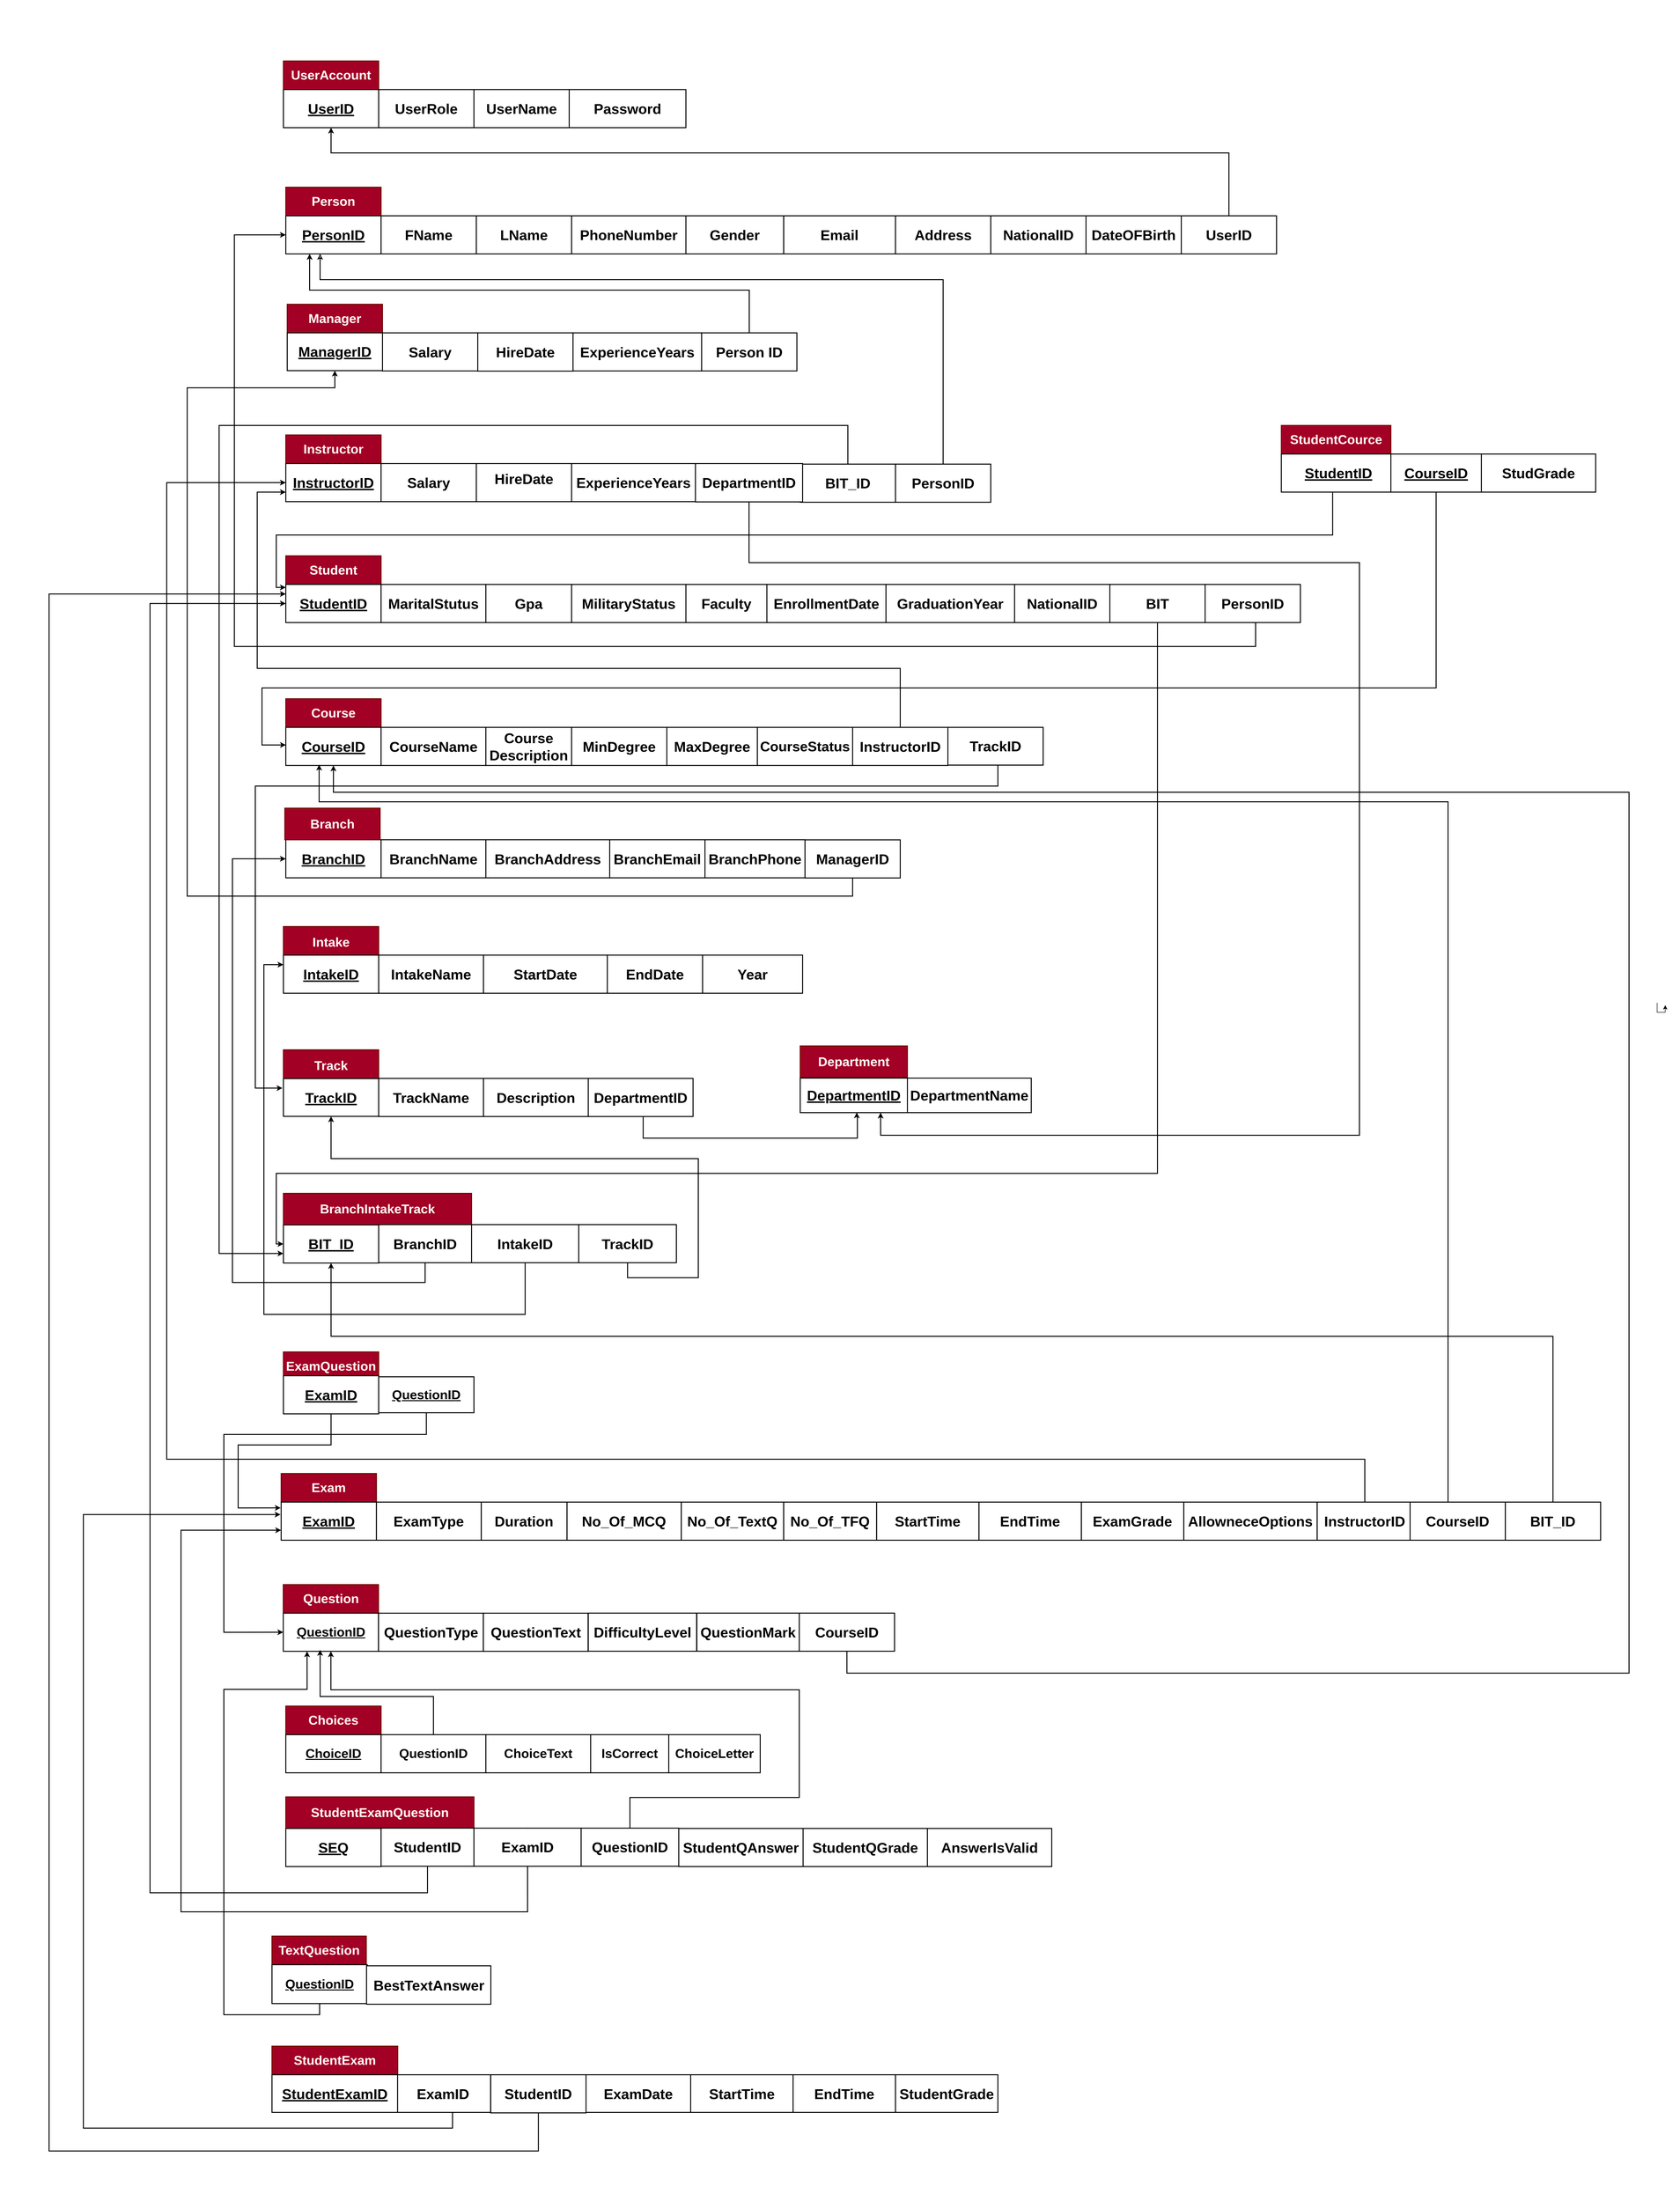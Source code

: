 <mxfile version="26.0.16">
  <diagram name="Page-1" id="VDYSUpoRDSG2aDpyqH4-">
    <mxGraphModel dx="-3800" dy="4193" grid="0" gridSize="10" guides="1" tooltips="1" connect="1" arrows="1" fold="1" page="0" pageScale="1" pageWidth="850" pageHeight="1100" math="0" shadow="0">
      <root>
        <mxCell id="0" />
        <mxCell id="1" parent="0" />
        <mxCell id="ULI18vokIdT51KFedwxw-30" style="edgeStyle=orthogonalEdgeStyle;rounded=0;orthogonalLoop=1;jettySize=auto;html=1;entryX=0.5;entryY=0;entryDx=0;entryDy=0;exitX=0.5;exitY=1;exitDx=0;exitDy=0;strokeWidth=2;endArrow=none;startFill=1;startArrow=classic;" parent="1" source="smL3VV54iWEzO5A8RF6h-3" target="smL3VV54iWEzO5A8RF6h-17" edge="1">
          <mxGeometry relative="1" as="geometry">
            <mxPoint x="13827" y="526.333" as="targetPoint" />
            <Array as="points">
              <mxPoint x="11735" y="368" />
              <mxPoint x="13620" y="368" />
            </Array>
          </mxGeometry>
        </mxCell>
        <mxCell id="smL3VV54iWEzO5A8RF6h-2" value="&lt;b&gt;&lt;font style=&quot;font-size: 27px;&quot;&gt;UserAccount&lt;/font&gt;&lt;/b&gt;" style="rounded=0;whiteSpace=wrap;html=1;fillColor=#a20025;strokeColor=#6F0000;fillStyle=auto;strokeWidth=2;fontColor=#ffffff;" parent="1" vertex="1">
          <mxGeometry x="11635" y="175" width="200" height="60" as="geometry" />
        </mxCell>
        <mxCell id="smL3VV54iWEzO5A8RF6h-3" value="&lt;b&gt;&lt;font style=&quot;font-size: 30px;&quot;&gt;&lt;u style=&quot;&quot;&gt;UserID&lt;/u&gt;&lt;/font&gt;&lt;/b&gt;" style="rounded=0;whiteSpace=wrap;html=1;strokeWidth=2;" parent="1" vertex="1">
          <mxGeometry x="11635" y="235" width="200" height="80" as="geometry" />
        </mxCell>
        <mxCell id="smL3VV54iWEzO5A8RF6h-4" value="&lt;span style=&quot;font-size: 30px;&quot;&gt;&lt;b&gt;Password&lt;/b&gt;&lt;/span&gt;" style="rounded=0;whiteSpace=wrap;html=1;strokeWidth=2;" parent="1" vertex="1">
          <mxGeometry x="12235" y="235" width="245" height="80" as="geometry" />
        </mxCell>
        <mxCell id="smL3VV54iWEzO5A8RF6h-5" value="&lt;b&gt;&lt;font style=&quot;font-size: 30px;&quot;&gt;UserName&lt;/font&gt;&lt;/b&gt;" style="whiteSpace=wrap;html=1;strokeWidth=2;" parent="1" vertex="1">
          <mxGeometry x="12035" y="235" width="200" height="80" as="geometry" />
        </mxCell>
        <mxCell id="smL3VV54iWEzO5A8RF6h-6" value="&lt;b&gt;&lt;font style=&quot;font-size: 30px;&quot;&gt;UserRole&lt;/font&gt;&lt;/b&gt;" style="rounded=0;whiteSpace=wrap;html=1;strokeWidth=2;" parent="1" vertex="1">
          <mxGeometry x="11835" y="235" width="200" height="80" as="geometry" />
        </mxCell>
        <mxCell id="smL3VV54iWEzO5A8RF6h-7" value="&lt;b&gt;&lt;font style=&quot;font-size: 27px;&quot;&gt;Person&lt;/font&gt;&lt;/b&gt;" style="rounded=0;whiteSpace=wrap;html=1;fillColor=#a20025;strokeColor=#6F0000;fillStyle=auto;strokeWidth=2;fontColor=#ffffff;" parent="1" vertex="1">
          <mxGeometry x="11640" y="440" width="200" height="60" as="geometry" />
        </mxCell>
        <mxCell id="ULI18vokIdT51KFedwxw-46" style="edgeStyle=orthogonalEdgeStyle;rounded=0;orthogonalLoop=1;jettySize=auto;html=1;endArrow=none;startFill=1;strokeWidth=2;startArrow=classic;entryX=0.5;entryY=1;entryDx=0;entryDy=0;" parent="1" source="smL3VV54iWEzO5A8RF6h-8" target="ULI18vokIdT51KFedwxw-45" edge="1">
          <mxGeometry relative="1" as="geometry">
            <mxPoint x="12608" y="1104" as="targetPoint" />
            <Array as="points">
              <mxPoint x="11532" y="540" />
              <mxPoint x="11532" y="1404" />
              <mxPoint x="13676" y="1404" />
              <mxPoint x="13676" y="1354" />
            </Array>
          </mxGeometry>
        </mxCell>
        <mxCell id="ULI18vokIdT51KFedwxw-48" style="edgeStyle=orthogonalEdgeStyle;rounded=0;orthogonalLoop=1;jettySize=auto;html=1;strokeWidth=2;endArrow=none;startFill=0;endFill=1;startArrow=classic;" parent="1" source="smL3VV54iWEzO5A8RF6h-8" target="ULI18vokIdT51KFedwxw-47" edge="1">
          <mxGeometry relative="1" as="geometry">
            <Array as="points">
              <mxPoint x="11712" y="634" />
              <mxPoint x="13020" y="634" />
            </Array>
          </mxGeometry>
        </mxCell>
        <mxCell id="smL3VV54iWEzO5A8RF6h-8" value="&lt;b&gt;&lt;font style=&quot;font-size: 30px;&quot;&gt;&lt;u style=&quot;&quot;&gt;PersonID&lt;/u&gt;&lt;/font&gt;&lt;/b&gt;" style="rounded=0;whiteSpace=wrap;html=1;strokeWidth=2;" parent="1" vertex="1">
          <mxGeometry x="11640" y="500" width="200" height="80" as="geometry" />
        </mxCell>
        <mxCell id="smL3VV54iWEzO5A8RF6h-9" value="&lt;b&gt;&lt;font style=&quot;font-size: 30px;&quot;&gt;PhoneNumber&lt;/font&gt;&lt;/b&gt;" style="rounded=0;whiteSpace=wrap;html=1;strokeWidth=2;" parent="1" vertex="1">
          <mxGeometry x="12240" y="500" width="240" height="80" as="geometry" />
        </mxCell>
        <mxCell id="smL3VV54iWEzO5A8RF6h-10" value="&lt;b&gt;&lt;font style=&quot;font-size: 30px;&quot;&gt;LName&lt;/font&gt;&lt;/b&gt;" style="whiteSpace=wrap;html=1;strokeWidth=2;" parent="1" vertex="1">
          <mxGeometry x="12040" y="500" width="200" height="80" as="geometry" />
        </mxCell>
        <mxCell id="smL3VV54iWEzO5A8RF6h-11" value="&lt;b&gt;&lt;font style=&quot;font-size: 30px;&quot;&gt;FName&lt;/font&gt;&lt;/b&gt;" style="rounded=0;whiteSpace=wrap;html=1;strokeWidth=2;" parent="1" vertex="1">
          <mxGeometry x="11840" y="500" width="200" height="80" as="geometry" />
        </mxCell>
        <mxCell id="smL3VV54iWEzO5A8RF6h-12" value="&lt;b&gt;&lt;font style=&quot;font-size: 30px;&quot;&gt;Address&lt;/font&gt;&lt;/b&gt;" style="rounded=0;whiteSpace=wrap;html=1;strokeWidth=2;" parent="1" vertex="1">
          <mxGeometry x="12920" y="500" width="200" height="80" as="geometry" />
        </mxCell>
        <mxCell id="smL3VV54iWEzO5A8RF6h-13" value="&lt;span style=&quot;font-size: 30px;&quot;&gt;&lt;b&gt;Gender&lt;/b&gt;&lt;/span&gt;" style="rounded=0;whiteSpace=wrap;html=1;strokeWidth=2;" parent="1" vertex="1">
          <mxGeometry x="12480" y="500" width="205.33" height="80" as="geometry" />
        </mxCell>
        <mxCell id="smL3VV54iWEzO5A8RF6h-14" value="&lt;span style=&quot;font-size: 30px;&quot;&gt;&lt;b&gt;Email&lt;/b&gt;&lt;/span&gt;" style="rounded=0;whiteSpace=wrap;html=1;strokeWidth=2;" parent="1" vertex="1">
          <mxGeometry x="12685.33" y="500" width="234.67" height="80" as="geometry" />
        </mxCell>
        <mxCell id="smL3VV54iWEzO5A8RF6h-15" value="&lt;b&gt;&lt;font style=&quot;font-size: 30px;&quot;&gt;NationalID&lt;/font&gt;&lt;/b&gt;" style="rounded=0;whiteSpace=wrap;html=1;strokeWidth=2;" parent="1" vertex="1">
          <mxGeometry x="13120" y="500" width="200" height="80" as="geometry" />
        </mxCell>
        <mxCell id="smL3VV54iWEzO5A8RF6h-16" value="&lt;b&gt;&lt;font style=&quot;font-size: 30px;&quot;&gt;DateOFBirth&lt;/font&gt;&lt;/b&gt;" style="rounded=0;whiteSpace=wrap;html=1;strokeWidth=2;" parent="1" vertex="1">
          <mxGeometry x="13320" y="500.0" width="200" height="80" as="geometry" />
        </mxCell>
        <mxCell id="smL3VV54iWEzO5A8RF6h-17" value="&lt;b&gt;&lt;font style=&quot;font-size: 30px;&quot;&gt;UserID&lt;/font&gt;&lt;/b&gt;" style="rounded=0;whiteSpace=wrap;html=1;strokeWidth=2;" parent="1" vertex="1">
          <mxGeometry x="13520" y="500.0" width="200" height="80" as="geometry" />
        </mxCell>
        <mxCell id="smL3VV54iWEzO5A8RF6h-39" value="&lt;b&gt;&lt;font style=&quot;font-size: 27px;&quot;&gt;Manager&lt;/font&gt;&lt;/b&gt;" style="rounded=0;whiteSpace=wrap;html=1;fillColor=#a20025;strokeColor=#6F0000;fillStyle=auto;strokeWidth=2;fontColor=#ffffff;" parent="1" vertex="1">
          <mxGeometry x="11643" y="685.69" width="200" height="60" as="geometry" />
        </mxCell>
        <mxCell id="smL3VV54iWEzO5A8RF6h-40" style="edgeStyle=orthogonalEdgeStyle;rounded=0;orthogonalLoop=1;jettySize=auto;html=1;strokeWidth=2;exitX=0.5;exitY=0;exitDx=0;exitDy=0;entryX=0.25;entryY=1;entryDx=0;entryDy=0;endArrow=classic;startFill=0;startArrow=none;endFill=1;" parent="1" source="ULI18vokIdT51KFedwxw-41" target="smL3VV54iWEzO5A8RF6h-8" edge="1">
          <mxGeometry relative="1" as="geometry">
            <mxPoint x="11640" y="832" as="sourcePoint" />
            <mxPoint x="11640" y="549.09" as="targetPoint" />
            <Array as="points">
              <mxPoint x="12613" y="656" />
              <mxPoint x="11690" y="656" />
            </Array>
          </mxGeometry>
        </mxCell>
        <mxCell id="ULI18vokIdT51KFedwxw-44" style="edgeStyle=orthogonalEdgeStyle;rounded=0;orthogonalLoop=1;jettySize=auto;html=1;entryX=0.5;entryY=1;entryDx=0;entryDy=0;endArrow=none;startFill=1;strokeWidth=2;startArrow=classic;" parent="1" source="smL3VV54iWEzO5A8RF6h-41" target="ULI18vokIdT51KFedwxw-34" edge="1">
          <mxGeometry relative="1" as="geometry">
            <mxPoint x="11680" y="1928" as="targetPoint" />
            <Array as="points">
              <mxPoint x="11743" y="861" />
              <mxPoint x="11433" y="861" />
              <mxPoint x="11433" y="1928" />
              <mxPoint x="12830" y="1928" />
            </Array>
          </mxGeometry>
        </mxCell>
        <mxCell id="smL3VV54iWEzO5A8RF6h-41" value="&lt;b&gt;&lt;font style=&quot;font-size: 30px;&quot;&gt;&lt;u&gt;ManagerID&lt;/u&gt;&lt;/font&gt;&lt;/b&gt;" style="rounded=0;whiteSpace=wrap;html=1;strokeWidth=2;" parent="1" vertex="1">
          <mxGeometry x="11643" y="745.69" width="200" height="79.31" as="geometry" />
        </mxCell>
        <mxCell id="smL3VV54iWEzO5A8RF6h-42" value="&lt;b&gt;&lt;font style=&quot;font-size: 30px;&quot;&gt;ExperienceYears&lt;/font&gt;&lt;/b&gt;" style="rounded=0;whiteSpace=wrap;html=1;strokeWidth=2;" parent="1" vertex="1">
          <mxGeometry x="12243" y="745.69" width="270" height="80" as="geometry" />
        </mxCell>
        <mxCell id="smL3VV54iWEzO5A8RF6h-43" value="&lt;b&gt;&lt;font style=&quot;font-size: 30px;&quot;&gt;HireDate&lt;/font&gt;&lt;/b&gt;" style="whiteSpace=wrap;html=1;strokeWidth=2;" parent="1" vertex="1">
          <mxGeometry x="12043" y="745.69" width="200" height="80.31" as="geometry" />
        </mxCell>
        <mxCell id="smL3VV54iWEzO5A8RF6h-44" value="&lt;b&gt;&lt;font style=&quot;font-size: 30px;&quot;&gt;Salary&lt;/font&gt;&lt;/b&gt;" style="rounded=0;whiteSpace=wrap;html=1;strokeWidth=2;" parent="1" vertex="1">
          <mxGeometry x="11843" y="745.69" width="200" height="80" as="geometry" />
        </mxCell>
        <mxCell id="smL3VV54iWEzO5A8RF6h-45" value="&lt;b&gt;&lt;font style=&quot;font-size: 27px;&quot;&gt;Instructor&lt;/font&gt;&lt;/b&gt;" style="rounded=0;whiteSpace=wrap;html=1;fillColor=#a20025;strokeColor=#6F0000;fillStyle=auto;strokeWidth=2;fontColor=#ffffff;" parent="1" vertex="1">
          <mxGeometry x="11640" y="960.0" width="200" height="60" as="geometry" />
        </mxCell>
        <mxCell id="smL3VV54iWEzO5A8RF6h-47" value="&lt;span style=&quot;font-size: 30px;&quot;&gt;&lt;b&gt;&lt;u&gt;InstructorID&lt;/u&gt;&lt;/b&gt;&lt;/span&gt;" style="rounded=0;whiteSpace=wrap;html=1;strokeWidth=2;" parent="1" vertex="1">
          <mxGeometry x="11640" y="1020.0" width="200" height="80" as="geometry" />
        </mxCell>
        <mxCell id="smL3VV54iWEzO5A8RF6h-48" value="&lt;b&gt;&lt;font style=&quot;font-size: 30px;&quot;&gt;ExperienceYears&lt;/font&gt;&lt;/b&gt;" style="rounded=0;whiteSpace=wrap;html=1;strokeWidth=2;" parent="1" vertex="1">
          <mxGeometry x="12240" y="1020" width="260" height="80" as="geometry" />
        </mxCell>
        <mxCell id="smL3VV54iWEzO5A8RF6h-49" value="&#xa;&lt;b style=&quot;forced-color-adjust: none; color: rgb(0, 0, 0); font-family: Helvetica; font-size: 12px; font-style: normal; font-variant-ligatures: normal; font-variant-caps: normal; letter-spacing: normal; orphans: 2; text-align: center; text-indent: 0px; text-transform: none; widows: 2; word-spacing: 0px; -webkit-text-stroke-width: 0px; white-space: normal; background-color: rgb(251, 251, 251); text-decoration-thickness: initial; text-decoration-style: initial; text-decoration-color: initial;&quot;&gt;&lt;font style=&quot;forced-color-adjust: none; font-size: 30px;&quot;&gt;HireDate&lt;/font&gt;&lt;/b&gt;&#xa;&#xa;" style="whiteSpace=wrap;html=1;strokeWidth=2;" parent="1" vertex="1">
          <mxGeometry x="12040" y="1020.0" width="200" height="80" as="geometry" />
        </mxCell>
        <mxCell id="smL3VV54iWEzO5A8RF6h-50" value="&lt;b&gt;&lt;font style=&quot;font-size: 30px;&quot;&gt;Salary&lt;/font&gt;&lt;/b&gt;" style="rounded=0;whiteSpace=wrap;html=1;strokeWidth=2;" parent="1" vertex="1">
          <mxGeometry x="11840" y="1020.0" width="200" height="80" as="geometry" />
        </mxCell>
        <mxCell id="smL3VV54iWEzO5A8RF6h-51" value="&lt;b&gt;&lt;font style=&quot;font-size: 27px;&quot;&gt;Student&lt;/font&gt;&lt;/b&gt;" style="rounded=0;whiteSpace=wrap;html=1;fillColor=#a20025;strokeColor=#6F0000;fillStyle=auto;strokeWidth=2;fontColor=#ffffff;" parent="1" vertex="1">
          <mxGeometry x="11640" y="1213.75" width="200" height="60" as="geometry" />
        </mxCell>
        <mxCell id="smL3VV54iWEzO5A8RF6h-53" value="&lt;b&gt;&lt;font style=&quot;font-size: 30px;&quot;&gt;&lt;u style=&quot;&quot;&gt;StudentID&lt;/u&gt;&lt;/font&gt;&lt;/b&gt;" style="rounded=0;whiteSpace=wrap;html=1;strokeWidth=2;" parent="1" vertex="1">
          <mxGeometry x="11640" y="1273.75" width="200" height="80" as="geometry" />
        </mxCell>
        <mxCell id="smL3VV54iWEzO5A8RF6h-54" value="&lt;b&gt;&lt;font style=&quot;font-size: 30px;&quot;&gt;MilitaryStatus&lt;/font&gt;&lt;/b&gt;" style="rounded=0;whiteSpace=wrap;html=1;strokeWidth=2;" parent="1" vertex="1">
          <mxGeometry x="12240" y="1273.75" width="240" height="80" as="geometry" />
        </mxCell>
        <mxCell id="smL3VV54iWEzO5A8RF6h-55" value="&lt;b&gt;&lt;font style=&quot;font-size: 30px;&quot;&gt;Gpa&lt;/font&gt;&lt;/b&gt;" style="whiteSpace=wrap;html=1;strokeWidth=2;" parent="1" vertex="1">
          <mxGeometry x="12060" y="1273.75" width="180" height="80" as="geometry" />
        </mxCell>
        <mxCell id="smL3VV54iWEzO5A8RF6h-56" value="&lt;b&gt;&lt;font style=&quot;font-size: 30px;&quot;&gt;MaritalStutus&lt;/font&gt;&lt;/b&gt;" style="rounded=0;whiteSpace=wrap;html=1;strokeWidth=2;" parent="1" vertex="1">
          <mxGeometry x="11840" y="1273.75" width="220" height="80" as="geometry" />
        </mxCell>
        <mxCell id="smL3VV54iWEzO5A8RF6h-57" value="&lt;b&gt;&lt;font style=&quot;font-size: 30px;&quot;&gt;GraduationYear&lt;/font&gt;&lt;/b&gt;" style="rounded=0;whiteSpace=wrap;html=1;strokeWidth=2;" parent="1" vertex="1">
          <mxGeometry x="12900" y="1273.75" width="270" height="80" as="geometry" />
        </mxCell>
        <mxCell id="smL3VV54iWEzO5A8RF6h-58" value="&lt;span style=&quot;font-size: 30px;&quot;&gt;&lt;b&gt;Faculty&lt;/b&gt;&lt;/span&gt;" style="rounded=0;whiteSpace=wrap;html=1;strokeWidth=2;" parent="1" vertex="1">
          <mxGeometry x="12480" y="1273.75" width="170" height="80" as="geometry" />
        </mxCell>
        <mxCell id="smL3VV54iWEzO5A8RF6h-59" value="&lt;span style=&quot;font-size: 30px;&quot;&gt;&lt;b&gt;EnrollmentDate&lt;/b&gt;&lt;/span&gt;" style="rounded=0;whiteSpace=wrap;html=1;strokeWidth=2;" parent="1" vertex="1">
          <mxGeometry x="12650" y="1273.75" width="250" height="80" as="geometry" />
        </mxCell>
        <mxCell id="smL3VV54iWEzO5A8RF6h-60" value="&lt;b&gt;&lt;font style=&quot;font-size: 30px;&quot;&gt;NationalID&lt;/font&gt;&lt;/b&gt;" style="rounded=0;whiteSpace=wrap;html=1;strokeWidth=2;" parent="1" vertex="1">
          <mxGeometry x="13170" y="1273.75" width="200" height="80" as="geometry" />
        </mxCell>
        <mxCell id="smL3VV54iWEzO5A8RF6h-64" value="&lt;b&gt;&lt;font style=&quot;font-size: 27px;&quot;&gt;Course&lt;/font&gt;&lt;/b&gt;" style="rounded=0;whiteSpace=wrap;html=1;fillColor=#a20025;strokeColor=#6F0000;fillStyle=auto;strokeWidth=2;fontColor=#ffffff;" parent="1" vertex="1">
          <mxGeometry x="11640" y="1513.75" width="200" height="60" as="geometry" />
        </mxCell>
        <mxCell id="smL3VV54iWEzO5A8RF6h-65" value="&lt;b&gt;&lt;font style=&quot;font-size: 30px;&quot;&gt;&lt;u style=&quot;&quot;&gt;CourseID&lt;/u&gt;&lt;/font&gt;&lt;/b&gt;" style="rounded=0;whiteSpace=wrap;html=1;strokeWidth=2;" parent="1" vertex="1">
          <mxGeometry x="11640" y="1573.75" width="200" height="80" as="geometry" />
        </mxCell>
        <mxCell id="smL3VV54iWEzO5A8RF6h-66" value="&lt;b&gt;&lt;font style=&quot;font-size: 30px;&quot;&gt;MinDegree&lt;/font&gt;&lt;/b&gt;" style="rounded=0;whiteSpace=wrap;html=1;strokeWidth=2;" parent="1" vertex="1">
          <mxGeometry x="12240" y="1573.75" width="200" height="80" as="geometry" />
        </mxCell>
        <mxCell id="smL3VV54iWEzO5A8RF6h-67" value="&lt;b&gt;&lt;font style=&quot;font-size: 30px;&quot;&gt;Course&lt;/font&gt;&lt;/b&gt;&lt;div&gt;&lt;b&gt;&lt;font style=&quot;font-size: 30px;&quot;&gt;Description&lt;/font&gt;&lt;/b&gt;&lt;/div&gt;" style="whiteSpace=wrap;html=1;strokeWidth=2;" parent="1" vertex="1">
          <mxGeometry x="12060" y="1573.75" width="180" height="80" as="geometry" />
        </mxCell>
        <mxCell id="smL3VV54iWEzO5A8RF6h-68" value="&lt;b&gt;&lt;font style=&quot;font-size: 30px;&quot;&gt;CourseName&lt;/font&gt;&lt;/b&gt;" style="rounded=0;whiteSpace=wrap;html=1;strokeWidth=2;" parent="1" vertex="1">
          <mxGeometry x="11840" y="1573.75" width="220" height="80" as="geometry" />
        </mxCell>
        <mxCell id="smL3VV54iWEzO5A8RF6h-69" value="&lt;span style=&quot;font-size: 30px;&quot;&gt;&lt;b&gt;MaxDegree&lt;/b&gt;&lt;/span&gt;" style="rounded=0;whiteSpace=wrap;html=1;strokeWidth=2;" parent="1" vertex="1">
          <mxGeometry x="12440" y="1573.75" width="190" height="80" as="geometry" />
        </mxCell>
        <mxCell id="smL3VV54iWEzO5A8RF6h-77" value="&lt;b&gt;&lt;font style=&quot;font-size: 27px;&quot;&gt;StudentCource&lt;/font&gt;&lt;/b&gt;" style="rounded=0;whiteSpace=wrap;html=1;fillColor=#a20025;strokeColor=#6F0000;fillStyle=auto;strokeWidth=2;fontColor=#ffffff;" parent="1" vertex="1">
          <mxGeometry x="13730" y="940" width="230" height="60" as="geometry" />
        </mxCell>
        <mxCell id="smL3VV54iWEzO5A8RF6h-78" style="edgeStyle=orthogonalEdgeStyle;rounded=0;orthogonalLoop=1;jettySize=auto;html=1;entryX=0;entryY=0.078;entryDx=0;entryDy=0;entryPerimeter=0;strokeWidth=2;exitX=0.449;exitY=0.98;exitDx=0;exitDy=0;exitPerimeter=0;" parent="1" source="smL3VV54iWEzO5A8RF6h-79" target="smL3VV54iWEzO5A8RF6h-53" edge="1">
          <mxGeometry relative="1" as="geometry">
            <mxPoint x="13700" y="1047.5" as="sourcePoint" />
            <mxPoint x="11610" y="1281.25" as="targetPoint" />
            <Array as="points">
              <mxPoint x="13838" y="1170" />
              <mxPoint x="11620" y="1170" />
              <mxPoint x="11620" y="1280" />
            </Array>
          </mxGeometry>
        </mxCell>
        <mxCell id="smL3VV54iWEzO5A8RF6h-79" value="&lt;b&gt;&lt;font style=&quot;font-size: 30px;&quot;&gt;&lt;u&gt;StudentID&lt;/u&gt;&lt;/font&gt;&lt;/b&gt;" style="rounded=0;whiteSpace=wrap;html=1;strokeWidth=2;" parent="1" vertex="1">
          <mxGeometry x="13730" y="1000" width="240" height="80" as="geometry" />
        </mxCell>
        <mxCell id="smL3VV54iWEzO5A8RF6h-80" style="edgeStyle=orthogonalEdgeStyle;rounded=0;orthogonalLoop=1;jettySize=auto;html=1;strokeWidth=2;entryX=0.001;entryY=0.463;entryDx=0;entryDy=0;entryPerimeter=0;" parent="1" source="smL3VV54iWEzO5A8RF6h-81" target="smL3VV54iWEzO5A8RF6h-65" edge="1">
          <mxGeometry relative="1" as="geometry">
            <Array as="points">
              <mxPoint x="14055" y="1491" />
              <mxPoint x="11590" y="1491" />
              <mxPoint x="11590" y="1611" />
            </Array>
          </mxGeometry>
        </mxCell>
        <mxCell id="smL3VV54iWEzO5A8RF6h-81" value="&lt;b&gt;&lt;font style=&quot;font-size: 30px;&quot;&gt;&lt;u&gt;CourseID&lt;/u&gt;&lt;/font&gt;&lt;/b&gt;" style="rounded=0;whiteSpace=wrap;html=1;strokeWidth=2;" parent="1" vertex="1">
          <mxGeometry x="13960" y="1000" width="190" height="80" as="geometry" />
        </mxCell>
        <mxCell id="smL3VV54iWEzO5A8RF6h-91" value="&lt;b&gt;&lt;font style=&quot;font-size: 30px;&quot;&gt;&lt;u&gt;BranchID&lt;/u&gt;&lt;/font&gt;&lt;/b&gt;" style="rounded=0;whiteSpace=wrap;html=1;strokeWidth=2;" parent="1" vertex="1">
          <mxGeometry x="11640" y="1809.63" width="200" height="80" as="geometry" />
        </mxCell>
        <mxCell id="smL3VV54iWEzO5A8RF6h-92" value="&lt;br&gt;&lt;b style=&quot;forced-color-adjust: none; color: rgb(0, 0, 0); font-family: Helvetica; font-size: 12px; font-style: normal; font-variant-ligatures: normal; font-variant-caps: normal; letter-spacing: normal; orphans: 2; text-align: center; text-indent: 0px; text-transform: none; widows: 2; word-spacing: 0px; -webkit-text-stroke-width: 0px; white-space: normal; background-color: rgb(251, 251, 251); text-decoration-thickness: initial; text-decoration-style: initial; text-decoration-color: initial;&quot;&gt;&lt;font style=&quot;forced-color-adjust: none; font-size: 30px;&quot;&gt;BranchEmail&lt;/font&gt;&lt;/b&gt;&lt;div&gt;&lt;br&gt;&lt;/div&gt;" style="rounded=0;whiteSpace=wrap;html=1;strokeWidth=2;" parent="1" vertex="1">
          <mxGeometry x="12320" y="1809.63" width="200" height="80" as="geometry" />
        </mxCell>
        <mxCell id="smL3VV54iWEzO5A8RF6h-93" value="&lt;span style=&quot;font-size: 30px;&quot;&gt;&lt;b&gt;BranchAddress&lt;/b&gt;&lt;/span&gt;" style="whiteSpace=wrap;html=1;strokeWidth=2;" parent="1" vertex="1">
          <mxGeometry x="12060" y="1809.63" width="260" height="80" as="geometry" />
        </mxCell>
        <mxCell id="smL3VV54iWEzO5A8RF6h-94" value="&lt;b&gt;&lt;font style=&quot;font-size: 30px;&quot;&gt;BranchName&lt;/font&gt;&lt;/b&gt;" style="rounded=0;whiteSpace=wrap;html=1;strokeWidth=2;" parent="1" vertex="1">
          <mxGeometry x="11840" y="1809.63" width="220" height="80" as="geometry" />
        </mxCell>
        <mxCell id="smL3VV54iWEzO5A8RF6h-95" value="&lt;div&gt;&lt;br&gt;&lt;b style=&quot;color: rgb(0, 0, 0); background-color: rgb(251, 251, 251);&quot;&gt;&lt;font style=&quot;font-size: 30px;&quot;&gt;BranchPhone&lt;/font&gt;&lt;/b&gt;&lt;div&gt;&lt;br&gt;&lt;/div&gt;&lt;/div&gt;" style="rounded=0;whiteSpace=wrap;html=1;strokeWidth=2;" parent="1" vertex="1">
          <mxGeometry x="12520" y="1809.63" width="210" height="80" as="geometry" />
        </mxCell>
        <mxCell id="smL3VV54iWEzO5A8RF6h-96" value="&lt;b&gt;&lt;font style=&quot;font-size: 27px;&quot;&gt;Intake&lt;/font&gt;&lt;/b&gt;" style="rounded=0;whiteSpace=wrap;html=1;fillColor=#a20025;strokeColor=#6F0000;fillStyle=auto;strokeWidth=2;fontColor=#ffffff;" parent="1" vertex="1">
          <mxGeometry x="11635" y="1991.88" width="200" height="66.25" as="geometry" />
        </mxCell>
        <mxCell id="smL3VV54iWEzO5A8RF6h-97" value="&lt;b&gt;&lt;font style=&quot;font-size: 30px;&quot;&gt;&lt;u&gt;IntakeID&lt;/u&gt;&lt;/font&gt;&lt;/b&gt;" style="rounded=0;whiteSpace=wrap;html=1;strokeWidth=2;" parent="1" vertex="1">
          <mxGeometry x="11635" y="2051.88" width="200" height="80" as="geometry" />
        </mxCell>
        <mxCell id="smL3VV54iWEzO5A8RF6h-98" value="&lt;div&gt;&lt;b&gt;&lt;font style=&quot;font-size: 30px;&quot;&gt;EndDate&lt;/font&gt;&lt;/b&gt;&lt;/div&gt;" style="rounded=0;whiteSpace=wrap;html=1;strokeWidth=2;" parent="1" vertex="1">
          <mxGeometry x="12315" y="2051.88" width="200" height="80" as="geometry" />
        </mxCell>
        <mxCell id="smL3VV54iWEzO5A8RF6h-99" value="&lt;span style=&quot;font-size: 30px;&quot;&gt;&lt;b&gt;StartDate&lt;/b&gt;&lt;/span&gt;" style="whiteSpace=wrap;html=1;strokeWidth=2;" parent="1" vertex="1">
          <mxGeometry x="12055" y="2051.88" width="260" height="80" as="geometry" />
        </mxCell>
        <mxCell id="smL3VV54iWEzO5A8RF6h-100" value="&lt;b&gt;&lt;font style=&quot;font-size: 30px;&quot;&gt;IntakeName&lt;/font&gt;&lt;/b&gt;" style="rounded=0;whiteSpace=wrap;html=1;strokeWidth=2;" parent="1" vertex="1">
          <mxGeometry x="11835" y="2051.88" width="220" height="80" as="geometry" />
        </mxCell>
        <mxCell id="smL3VV54iWEzO5A8RF6h-101" value="&lt;br&gt;&lt;span style=&quot;font-size: 30px;&quot;&gt;&lt;b&gt;Year&lt;/b&gt;&lt;/span&gt;&lt;br&gt;&lt;div&gt;&lt;br&gt;&lt;/div&gt;" style="rounded=0;whiteSpace=wrap;html=1;strokeWidth=2;" parent="1" vertex="1">
          <mxGeometry x="12515" y="2051.88" width="210" height="80" as="geometry" />
        </mxCell>
        <mxCell id="smL3VV54iWEzO5A8RF6h-102" value="&lt;b&gt;&lt;font style=&quot;font-size: 27px;&quot;&gt;Track&lt;/font&gt;&lt;/b&gt;" style="rounded=0;whiteSpace=wrap;html=1;fillColor=#a20025;strokeColor=#6F0000;fillStyle=auto;strokeWidth=2;fontColor=#ffffff;" parent="1" vertex="1">
          <mxGeometry x="11635" y="2250.63" width="200" height="66.25" as="geometry" />
        </mxCell>
        <mxCell id="smL3VV54iWEzO5A8RF6h-103" value="&lt;b&gt;&lt;font style=&quot;font-size: 30px;&quot;&gt;&lt;u&gt;TrackID&lt;/u&gt;&lt;/font&gt;&lt;/b&gt;" style="rounded=0;whiteSpace=wrap;html=1;strokeWidth=2;" parent="1" vertex="1">
          <mxGeometry x="11635" y="2311" width="200" height="79.26" as="geometry" />
        </mxCell>
        <mxCell id="smL3VV54iWEzO5A8RF6h-104" value="&lt;b&gt;&lt;font style=&quot;font-size: 30px;&quot;&gt;TrackName&lt;/font&gt;&lt;/b&gt;" style="rounded=0;whiteSpace=wrap;html=1;strokeWidth=2;" parent="1" vertex="1">
          <mxGeometry x="11835" y="2310.63" width="220" height="80" as="geometry" />
        </mxCell>
        <mxCell id="smL3VV54iWEzO5A8RF6h-105" value="&lt;b&gt;&lt;font style=&quot;font-size: 27px;&quot;&gt;Department&lt;/font&gt;&lt;/b&gt;" style="rounded=0;whiteSpace=wrap;html=1;fillColor=#a20025;strokeColor=#6F0000;fillStyle=auto;strokeWidth=2;fontColor=#ffffff;" parent="1" vertex="1">
          <mxGeometry x="12720" y="2242.5" width="225" height="66.25" as="geometry" />
        </mxCell>
        <mxCell id="smL3VV54iWEzO5A8RF6h-106" value="&lt;b&gt;&lt;font style=&quot;font-size: 30px;&quot;&gt;&lt;u&gt;DepartmentID&lt;/u&gt;&lt;/font&gt;&lt;/b&gt;" style="rounded=0;whiteSpace=wrap;html=1;strokeWidth=2;" parent="1" vertex="1">
          <mxGeometry x="12720" y="2310" width="225" height="72.5" as="geometry" />
        </mxCell>
        <mxCell id="smL3VV54iWEzO5A8RF6h-107" value="&lt;b&gt;&lt;font style=&quot;font-size: 30px;&quot;&gt;DepartmentName&lt;/font&gt;&lt;/b&gt;" style="rounded=0;whiteSpace=wrap;html=1;strokeWidth=2;" parent="1" vertex="1">
          <mxGeometry x="12945" y="2310" width="260" height="72.5" as="geometry" />
        </mxCell>
        <mxCell id="smL3VV54iWEzO5A8RF6h-125" value="&lt;span style=&quot;font-size: 27px;&quot;&gt;&lt;b&gt;BranchIntakeTrack&lt;/b&gt;&lt;/span&gt;" style="rounded=0;whiteSpace=wrap;html=1;fillColor=#a20025;strokeColor=#6F0000;fillStyle=auto;strokeWidth=2;fontColor=#ffffff;" parent="1" vertex="1">
          <mxGeometry x="11635" y="2551.88" width="395" height="66.25" as="geometry" />
        </mxCell>
        <mxCell id="smL3VV54iWEzO5A8RF6h-126" style="edgeStyle=orthogonalEdgeStyle;rounded=0;orthogonalLoop=1;jettySize=auto;html=1;strokeWidth=2;entryX=0;entryY=0.5;entryDx=0;entryDy=0;" parent="1" source="smL3VV54iWEzO5A8RF6h-127" target="smL3VV54iWEzO5A8RF6h-91" edge="1">
          <mxGeometry relative="1" as="geometry">
            <Array as="points">
              <mxPoint x="11933" y="2739" />
              <mxPoint x="11528" y="2739" />
              <mxPoint x="11528" y="1850" />
            </Array>
            <mxPoint x="11527" y="1783" as="targetPoint" />
          </mxGeometry>
        </mxCell>
        <mxCell id="smL3VV54iWEzO5A8RF6h-127" value="&lt;b&gt;&lt;font style=&quot;font-size: 30px;&quot;&gt;BranchID&lt;/font&gt;&lt;/b&gt;" style="rounded=0;whiteSpace=wrap;html=1;strokeWidth=2;" parent="1" vertex="1">
          <mxGeometry x="11835" y="2617.5" width="195" height="80" as="geometry" />
        </mxCell>
        <mxCell id="smL3VV54iWEzO5A8RF6h-128" style="edgeStyle=orthogonalEdgeStyle;rounded=0;orthogonalLoop=1;jettySize=auto;html=1;entryX=0.5;entryY=1;entryDx=0;entryDy=0;strokeWidth=2;endArrow=classic;startFill=0;endFill=1;" parent="1" source="smL3VV54iWEzO5A8RF6h-129" target="smL3VV54iWEzO5A8RF6h-103" edge="1">
          <mxGeometry relative="1" as="geometry">
            <Array as="points">
              <mxPoint x="12358" y="2729" />
              <mxPoint x="12506" y="2729" />
              <mxPoint x="12506" y="2479" />
              <mxPoint x="11735" y="2479" />
            </Array>
          </mxGeometry>
        </mxCell>
        <mxCell id="smL3VV54iWEzO5A8RF6h-129" value="&lt;b&gt;&lt;font style=&quot;font-size: 30px;&quot;&gt;TrackID&lt;/font&gt;&lt;/b&gt;" style="whiteSpace=wrap;html=1;strokeWidth=2;" parent="1" vertex="1">
          <mxGeometry x="12255" y="2617.5" width="205" height="80" as="geometry" />
        </mxCell>
        <mxCell id="smL3VV54iWEzO5A8RF6h-130" style="edgeStyle=orthogonalEdgeStyle;rounded=0;orthogonalLoop=1;jettySize=auto;html=1;entryX=0;entryY=0.25;entryDx=0;entryDy=0;strokeWidth=2;" parent="1" source="smL3VV54iWEzO5A8RF6h-131" target="smL3VV54iWEzO5A8RF6h-97" edge="1">
          <mxGeometry relative="1" as="geometry">
            <Array as="points">
              <mxPoint x="12142" y="2806" />
              <mxPoint x="11594" y="2806" />
              <mxPoint x="11594" y="2072" />
            </Array>
          </mxGeometry>
        </mxCell>
        <mxCell id="smL3VV54iWEzO5A8RF6h-131" value="&lt;b&gt;&lt;font style=&quot;font-size: 30px;&quot;&gt;IntakeID&lt;/font&gt;&lt;/b&gt;" style="rounded=0;whiteSpace=wrap;html=1;strokeWidth=2;" parent="1" vertex="1">
          <mxGeometry x="12030" y="2617.5" width="225" height="80" as="geometry" />
        </mxCell>
        <mxCell id="smL3VV54iWEzO5A8RF6h-132" style="edgeStyle=orthogonalEdgeStyle;rounded=0;orthogonalLoop=1;jettySize=auto;html=1;strokeWidth=2;exitX=0.524;exitY=1.011;exitDx=0;exitDy=0;exitPerimeter=0;entryX=0.528;entryY=0.994;entryDx=0;entryDy=0;entryPerimeter=0;" parent="1" source="smL3VV54iWEzO5A8RF6h-134" target="smL3VV54iWEzO5A8RF6h-106" edge="1">
          <mxGeometry relative="1" as="geometry">
            <mxPoint x="12840" y="2390" as="targetPoint" />
            <Array as="points">
              <mxPoint x="12390" y="2436" />
              <mxPoint x="12840" y="2436" />
              <mxPoint x="12840" y="2390" />
              <mxPoint x="12839" y="2390" />
            </Array>
          </mxGeometry>
        </mxCell>
        <mxCell id="smL3VV54iWEzO5A8RF6h-133" value="&lt;b&gt;&lt;font style=&quot;font-size: 30px;&quot;&gt;Description&lt;/font&gt;&lt;/b&gt;" style="rounded=0;whiteSpace=wrap;html=1;strokeWidth=2;" parent="1" vertex="1">
          <mxGeometry x="12055" y="2310.63" width="220" height="80" as="geometry" />
        </mxCell>
        <mxCell id="smL3VV54iWEzO5A8RF6h-134" value="&lt;b&gt;&lt;font style=&quot;font-size: 30px;&quot;&gt;DepartmentID&lt;/font&gt;&lt;/b&gt;" style="rounded=0;whiteSpace=wrap;html=1;strokeWidth=2;" parent="1" vertex="1">
          <mxGeometry x="12275" y="2310.63" width="220" height="80" as="geometry" />
        </mxCell>
        <mxCell id="smL3VV54iWEzO5A8RF6h-135" value="&lt;span style=&quot;font-size: 30px;&quot;&gt;&lt;b&gt;&lt;u&gt;BIT_ID&lt;/u&gt;&lt;/b&gt;&lt;/span&gt;" style="rounded=0;whiteSpace=wrap;html=1;strokeWidth=2;" parent="1" vertex="1">
          <mxGeometry x="11635" y="2618.13" width="200" height="80" as="geometry" />
        </mxCell>
        <mxCell id="smL3VV54iWEzO5A8RF6h-136" style="edgeStyle=orthogonalEdgeStyle;rounded=0;orthogonalLoop=1;jettySize=auto;html=1;entryX=0;entryY=0.5;entryDx=0;entryDy=0;strokeWidth=2;" parent="1" source="smL3VV54iWEzO5A8RF6h-137" target="smL3VV54iWEzO5A8RF6h-135" edge="1">
          <mxGeometry relative="1" as="geometry">
            <Array as="points">
              <mxPoint x="13470" y="2510" />
              <mxPoint x="11620" y="2510" />
              <mxPoint x="11620" y="2658" />
            </Array>
          </mxGeometry>
        </mxCell>
        <mxCell id="smL3VV54iWEzO5A8RF6h-137" value="&lt;b&gt;&lt;font style=&quot;font-size: 30px;&quot;&gt;BIT&lt;/font&gt;&lt;/b&gt;" style="rounded=0;whiteSpace=wrap;html=1;strokeWidth=2;" parent="1" vertex="1">
          <mxGeometry x="13370" y="1273.75" width="200" height="80" as="geometry" />
        </mxCell>
        <mxCell id="smL3VV54iWEzO5A8RF6h-138" style="edgeStyle=orthogonalEdgeStyle;rounded=0;orthogonalLoop=1;jettySize=auto;html=1;entryX=0;entryY=0.75;entryDx=0;entryDy=0;exitX=0.5;exitY=0;exitDx=0;exitDy=0;strokeWidth=2;" parent="1" source="smL3VV54iWEzO5A8RF6h-139" target="smL3VV54iWEzO5A8RF6h-135" edge="1">
          <mxGeometry relative="1" as="geometry">
            <Array as="points">
              <mxPoint x="12820" y="940" />
              <mxPoint x="11500" y="940" />
              <mxPoint x="11500" y="2678" />
            </Array>
          </mxGeometry>
        </mxCell>
        <mxCell id="smL3VV54iWEzO5A8RF6h-139" value="&lt;b&gt;&lt;font style=&quot;font-size: 30px;&quot;&gt;BIT_ID&lt;/font&gt;&lt;/b&gt;" style="rounded=0;whiteSpace=wrap;html=1;strokeWidth=2;" parent="1" vertex="1">
          <mxGeometry x="12720" y="1021.25" width="200" height="80" as="geometry" />
        </mxCell>
        <mxCell id="smL3VV54iWEzO5A8RF6h-140" value="&lt;b&gt;&lt;font style=&quot;font-size: 30px;&quot;&gt;StudGrade&lt;/font&gt;&lt;/b&gt;" style="rounded=0;whiteSpace=wrap;html=1;strokeWidth=2;" parent="1" vertex="1">
          <mxGeometry x="14150" y="1000" width="240" height="80" as="geometry" />
        </mxCell>
        <mxCell id="smL3VV54iWEzO5A8RF6h-144" style="edgeStyle=orthogonalEdgeStyle;rounded=0;orthogonalLoop=1;jettySize=auto;html=1;entryX=0;entryY=0.75;entryDx=0;entryDy=0;strokeWidth=2;exitX=0.5;exitY=0;exitDx=0;exitDy=0;" parent="1" source="smL3VV54iWEzO5A8RF6h-145" target="smL3VV54iWEzO5A8RF6h-47" edge="1">
          <mxGeometry relative="1" as="geometry">
            <Array as="points">
              <mxPoint x="12930" y="1450" />
              <mxPoint x="11580" y="1450" />
              <mxPoint x="11580" y="1080" />
            </Array>
          </mxGeometry>
        </mxCell>
        <mxCell id="smL3VV54iWEzO5A8RF6h-145" value="&lt;span style=&quot;font-size: 30px;&quot;&gt;&lt;b&gt;InstructorID&lt;/b&gt;&lt;/span&gt;" style="rounded=0;whiteSpace=wrap;html=1;strokeWidth=2;" parent="1" vertex="1">
          <mxGeometry x="12830" y="1573.75" width="200" height="80" as="geometry" />
        </mxCell>
        <mxCell id="smL3VV54iWEzO5A8RF6h-146" style="edgeStyle=orthogonalEdgeStyle;rounded=0;orthogonalLoop=1;jettySize=auto;html=1;entryX=0.75;entryY=1;entryDx=0;entryDy=0;strokeWidth=2;" parent="1" source="smL3VV54iWEzO5A8RF6h-147" target="smL3VV54iWEzO5A8RF6h-106" edge="1">
          <mxGeometry relative="1" as="geometry">
            <Array as="points">
              <mxPoint x="12613" y="1228" />
              <mxPoint x="13894" y="1228" />
              <mxPoint x="13894" y="2430" />
              <mxPoint x="12889" y="2430" />
            </Array>
          </mxGeometry>
        </mxCell>
        <mxCell id="smL3VV54iWEzO5A8RF6h-147" value="&lt;b&gt;&lt;font style=&quot;font-size: 30px;&quot;&gt;DepartmentID&lt;/font&gt;&lt;/b&gt;" style="rounded=0;whiteSpace=wrap;html=1;strokeWidth=2;" parent="1" vertex="1">
          <mxGeometry x="12500" y="1020" width="225" height="80.5" as="geometry" />
        </mxCell>
        <mxCell id="smL3VV54iWEzO5A8RF6h-148" value="&lt;b&gt;&lt;font style=&quot;font-size: 27px;&quot;&gt;Exam&lt;/font&gt;&lt;/b&gt;" style="rounded=0;whiteSpace=wrap;html=1;fillColor=#a20025;strokeColor=#6F0000;fillStyle=auto;strokeWidth=2;fontColor=#ffffff;" parent="1" vertex="1">
          <mxGeometry x="11630.29" y="3140" width="200" height="60" as="geometry" />
        </mxCell>
        <mxCell id="smL3VV54iWEzO5A8RF6h-149" value="&lt;b&gt;&lt;font style=&quot;font-size: 30px;&quot;&gt;&lt;u style=&quot;&quot;&gt;ExamID&lt;/u&gt;&lt;/font&gt;&lt;/b&gt;" style="rounded=0;whiteSpace=wrap;html=1;strokeWidth=2;" parent="1" vertex="1">
          <mxGeometry x="11630.29" y="3200" width="200" height="80" as="geometry" />
        </mxCell>
        <mxCell id="smL3VV54iWEzO5A8RF6h-150" value="&lt;b&gt;&lt;font style=&quot;font-size: 30px;&quot;&gt;No_Of_MCQ&lt;/font&gt;&lt;/b&gt;" style="rounded=0;whiteSpace=wrap;html=1;strokeWidth=2;" parent="1" vertex="1">
          <mxGeometry x="12230.29" y="3200" width="240" height="80" as="geometry" />
        </mxCell>
        <mxCell id="smL3VV54iWEzO5A8RF6h-151" value="&lt;b&gt;&lt;font style=&quot;font-size: 30px;&quot;&gt;Duration&lt;/font&gt;&lt;/b&gt;" style="whiteSpace=wrap;html=1;strokeWidth=2;" parent="1" vertex="1">
          <mxGeometry x="12050.29" y="3200" width="180" height="80" as="geometry" />
        </mxCell>
        <mxCell id="smL3VV54iWEzO5A8RF6h-152" value="&lt;b&gt;&lt;font style=&quot;font-size: 30px;&quot;&gt;ExamType&lt;/font&gt;&lt;/b&gt;" style="rounded=0;whiteSpace=wrap;html=1;strokeWidth=2;" parent="1" vertex="1">
          <mxGeometry x="11830.29" y="3200" width="220" height="80" as="geometry" />
        </mxCell>
        <mxCell id="smL3VV54iWEzO5A8RF6h-153" value="&lt;b&gt;&lt;font style=&quot;font-size: 30px;&quot;&gt;StartTime&lt;/font&gt;&lt;/b&gt;" style="rounded=0;whiteSpace=wrap;html=1;strokeWidth=2;" parent="1" vertex="1">
          <mxGeometry x="12880.29" y="3200" width="215" height="80" as="geometry" />
        </mxCell>
        <mxCell id="smL3VV54iWEzO5A8RF6h-154" value="&lt;b&gt;&lt;font style=&quot;font-size: 30px;&quot;&gt;No_Of_TextQ&lt;/font&gt;&lt;/b&gt;" style="rounded=0;whiteSpace=wrap;html=1;strokeWidth=2;" parent="1" vertex="1">
          <mxGeometry x="12470.29" y="3200" width="215" height="80" as="geometry" />
        </mxCell>
        <mxCell id="smL3VV54iWEzO5A8RF6h-155" value="&lt;b&gt;&lt;font style=&quot;font-size: 30px;&quot;&gt;No_Of_TFQ&lt;/font&gt;&lt;/b&gt;" style="rounded=0;whiteSpace=wrap;html=1;strokeWidth=2;" parent="1" vertex="1">
          <mxGeometry x="12685.29" y="3200" width="195" height="80" as="geometry" />
        </mxCell>
        <mxCell id="smL3VV54iWEzO5A8RF6h-156" value="&lt;b&gt;&lt;font style=&quot;font-size: 30px;&quot;&gt;EndTime&lt;/font&gt;&lt;/b&gt;" style="rounded=0;whiteSpace=wrap;html=1;strokeWidth=2;" parent="1" vertex="1">
          <mxGeometry x="13095.29" y="3200" width="215" height="80" as="geometry" />
        </mxCell>
        <mxCell id="smL3VV54iWEzO5A8RF6h-157" value="&lt;b&gt;&lt;font style=&quot;font-size: 30px;&quot;&gt;ExamGrade&lt;/font&gt;&lt;/b&gt;" style="rounded=0;whiteSpace=wrap;html=1;strokeWidth=2;" parent="1" vertex="1">
          <mxGeometry x="13310.29" y="3200" width="215" height="80" as="geometry" />
        </mxCell>
        <mxCell id="smL3VV54iWEzO5A8RF6h-158" value="&lt;b&gt;&lt;font style=&quot;font-size: 30px;&quot;&gt;AllowneceOptions&lt;/font&gt;&lt;/b&gt;" style="rounded=0;whiteSpace=wrap;html=1;strokeWidth=2;" parent="1" vertex="1">
          <mxGeometry x="13525.29" y="3200" width="280" height="80" as="geometry" />
        </mxCell>
        <mxCell id="smL3VV54iWEzO5A8RF6h-164" value="&lt;b&gt;&lt;font style=&quot;font-size: 27px;&quot;&gt;Question&lt;/font&gt;&lt;/b&gt;" style="rounded=0;whiteSpace=wrap;html=1;fillColor=#a20025;strokeColor=#6F0000;fillStyle=auto;strokeWidth=2;fontColor=#ffffff;" parent="1" vertex="1">
          <mxGeometry x="11634.66" y="3373.16" width="200" height="60" as="geometry" />
        </mxCell>
        <mxCell id="smL3VV54iWEzO5A8RF6h-165" value="&lt;b&gt;&lt;font style=&quot;font-size: 27px;&quot;&gt;&lt;u&gt;QuestionID&lt;/u&gt;&lt;/font&gt;&lt;/b&gt;" style="rounded=0;whiteSpace=wrap;html=1;strokeWidth=2;" parent="1" vertex="1">
          <mxGeometry x="11634.66" y="3433.16" width="200" height="80" as="geometry" />
        </mxCell>
        <mxCell id="smL3VV54iWEzO5A8RF6h-167" value="&lt;b&gt;&lt;font style=&quot;font-size: 30px;&quot;&gt;QuestionText&lt;/font&gt;&lt;/b&gt;" style="whiteSpace=wrap;html=1;strokeWidth=2;" parent="1" vertex="1">
          <mxGeometry x="12054.66" y="3433.16" width="220" height="80" as="geometry" />
        </mxCell>
        <mxCell id="smL3VV54iWEzO5A8RF6h-168" value="&lt;b&gt;&lt;font style=&quot;font-size: 30px;&quot;&gt;QuestionType&lt;/font&gt;&lt;/b&gt;" style="rounded=0;whiteSpace=wrap;html=1;strokeWidth=2;" parent="1" vertex="1">
          <mxGeometry x="11834.66" y="3433.16" width="220" height="80" as="geometry" />
        </mxCell>
        <mxCell id="smL3VV54iWEzO5A8RF6h-169" value="&lt;b&gt;&lt;font style=&quot;font-size: 30px;&quot;&gt;DifficultyLevel&lt;/font&gt;&lt;/b&gt;" style="rounded=0;whiteSpace=wrap;html=1;strokeWidth=2;" parent="1" vertex="1">
          <mxGeometry x="12275" y="3433" width="227.5" height="80" as="geometry" />
        </mxCell>
        <mxCell id="smL3VV54iWEzO5A8RF6h-171" value="&lt;b&gt;&lt;font style=&quot;font-size: 30px;&quot;&gt;QuestionMark&lt;/font&gt;&lt;/b&gt;" style="rounded=0;whiteSpace=wrap;html=1;strokeWidth=2;" parent="1" vertex="1">
          <mxGeometry x="12503" y="3433" width="215" height="80" as="geometry" />
        </mxCell>
        <mxCell id="smL3VV54iWEzO5A8RF6h-173" value="&lt;b&gt;&lt;font style=&quot;font-size: 27px;&quot;&gt;Choices&lt;/font&gt;&lt;/b&gt;" style="rounded=0;whiteSpace=wrap;html=1;fillColor=#a20025;strokeColor=#6F0000;fillStyle=auto;strokeWidth=2;fontColor=#ffffff;" parent="1" vertex="1">
          <mxGeometry x="11640" y="3628.16" width="200" height="60" as="geometry" />
        </mxCell>
        <mxCell id="smL3VV54iWEzO5A8RF6h-174" value="&lt;span style=&quot;font-size: 27px;&quot;&gt;&lt;b&gt;&lt;u&gt;ChoiceID&lt;/u&gt;&lt;/b&gt;&lt;/span&gt;" style="rounded=0;whiteSpace=wrap;html=1;strokeWidth=2;" parent="1" vertex="1">
          <mxGeometry x="11640" y="3688.16" width="200" height="80" as="geometry" />
        </mxCell>
        <mxCell id="smL3VV54iWEzO5A8RF6h-175" style="edgeStyle=orthogonalEdgeStyle;rounded=0;orthogonalLoop=1;jettySize=auto;html=1;strokeWidth=2;entryX=0.387;entryY=0.964;entryDx=0;entryDy=0;exitX=0.5;exitY=0;exitDx=0;exitDy=0;entryPerimeter=0;" parent="1" source="smL3VV54iWEzO5A8RF6h-176" target="smL3VV54iWEzO5A8RF6h-165" edge="1">
          <mxGeometry relative="1" as="geometry">
            <mxPoint x="11620" y="3460" as="targetPoint" />
            <Array as="points">
              <mxPoint x="11950" y="3608" />
              <mxPoint x="11712" y="3608" />
            </Array>
          </mxGeometry>
        </mxCell>
        <mxCell id="smL3VV54iWEzO5A8RF6h-176" value="&lt;b&gt;&lt;font style=&quot;font-size: 27px;&quot;&gt;QuestionID&lt;/font&gt;&lt;/b&gt;" style="rounded=0;whiteSpace=wrap;html=1;strokeWidth=2;" parent="1" vertex="1">
          <mxGeometry x="11840" y="3688.16" width="220" height="80" as="geometry" />
        </mxCell>
        <mxCell id="smL3VV54iWEzO5A8RF6h-185" value="&lt;b&gt;&lt;font style=&quot;font-size: 27px;&quot;&gt;ExamQuestion&lt;/font&gt;&lt;/b&gt;" style="rounded=0;whiteSpace=wrap;html=1;fillColor=#a20025;strokeColor=#6F0000;fillStyle=auto;strokeWidth=2;fontColor=#ffffff;" parent="1" vertex="1">
          <mxGeometry x="11635" y="2884.75" width="200" height="60" as="geometry" />
        </mxCell>
        <mxCell id="smL3VV54iWEzO5A8RF6h-186" style="edgeStyle=orthogonalEdgeStyle;rounded=0;orthogonalLoop=1;jettySize=auto;html=1;entryX=-0.005;entryY=0.152;entryDx=0;entryDy=0;strokeWidth=2;entryPerimeter=0;" parent="1" source="smL3VV54iWEzO5A8RF6h-187" target="smL3VV54iWEzO5A8RF6h-149" edge="1">
          <mxGeometry relative="1" as="geometry">
            <Array as="points">
              <mxPoint x="11735" y="3080" />
              <mxPoint x="11540" y="3080" />
              <mxPoint x="11540" y="3212" />
            </Array>
          </mxGeometry>
        </mxCell>
        <mxCell id="smL3VV54iWEzO5A8RF6h-187" value="&lt;b&gt;&lt;font style=&quot;font-size: 30px;&quot;&gt;&lt;u style=&quot;&quot;&gt;ExamID&lt;/u&gt;&lt;/font&gt;&lt;/b&gt;" style="rounded=0;whiteSpace=wrap;html=1;strokeWidth=2;" parent="1" vertex="1">
          <mxGeometry x="11635" y="2934.75" width="200" height="80" as="geometry" />
        </mxCell>
        <mxCell id="smL3VV54iWEzO5A8RF6h-188" style="edgeStyle=orthogonalEdgeStyle;rounded=0;orthogonalLoop=1;jettySize=auto;html=1;entryX=0;entryY=0.5;entryDx=0;entryDy=0;strokeWidth=2;" parent="1" target="smL3VV54iWEzO5A8RF6h-165" edge="1">
          <mxGeometry relative="1" as="geometry">
            <mxPoint x="11935.059" y="2950" as="sourcePoint" />
            <mxPoint x="11605" y="3707.62" as="targetPoint" />
            <Array as="points">
              <mxPoint x="11935" y="3058" />
              <mxPoint x="11510" y="3058" />
              <mxPoint x="11510" y="3473" />
            </Array>
          </mxGeometry>
        </mxCell>
        <mxCell id="smL3VV54iWEzO5A8RF6h-189" value="&lt;b&gt;&lt;font style=&quot;font-size: 27px;&quot;&gt;&lt;u&gt;QuestionID&lt;/u&gt;&lt;/font&gt;&lt;/b&gt;" style="rounded=0;whiteSpace=wrap;html=1;strokeWidth=2;" parent="1" vertex="1">
          <mxGeometry x="11835" y="2936.95" width="200" height="75.43" as="geometry" />
        </mxCell>
        <mxCell id="smL3VV54iWEzO5A8RF6h-191" style="edgeStyle=orthogonalEdgeStyle;rounded=0;orthogonalLoop=1;jettySize=auto;html=1;entryX=0.5;entryY=1;entryDx=0;entryDy=0;strokeWidth=2;" parent="1" source="smL3VV54iWEzO5A8RF6h-192" target="smL3VV54iWEzO5A8RF6h-65" edge="1">
          <mxGeometry relative="1" as="geometry">
            <Array as="points">
              <mxPoint x="12818" y="3559" />
              <mxPoint x="14460" y="3559" />
              <mxPoint x="14460" y="1710" />
              <mxPoint x="11740" y="1710" />
            </Array>
          </mxGeometry>
        </mxCell>
        <mxCell id="smL3VV54iWEzO5A8RF6h-192" value="&lt;b&gt;&lt;font style=&quot;font-size: 30px;&quot;&gt;CourseID&lt;/font&gt;&lt;/b&gt;" style="rounded=0;whiteSpace=wrap;html=1;strokeWidth=2;" parent="1" vertex="1">
          <mxGeometry x="12718" y="3433" width="200" height="80" as="geometry" />
        </mxCell>
        <mxCell id="smL3VV54iWEzO5A8RF6h-193" value="&lt;span style=&quot;font-size: 27px;&quot;&gt;&lt;b&gt;StudentExamQuestion&lt;/b&gt;&lt;/span&gt;" style="rounded=0;whiteSpace=wrap;html=1;fillColor=#a20025;strokeColor=#6F0000;fillStyle=auto;strokeWidth=2;fontColor=#ffffff;" parent="1" vertex="1">
          <mxGeometry x="11640" y="3818.75" width="395" height="66.25" as="geometry" />
        </mxCell>
        <mxCell id="smL3VV54iWEzO5A8RF6h-194" style="edgeStyle=orthogonalEdgeStyle;rounded=0;orthogonalLoop=1;jettySize=auto;html=1;entryX=0;entryY=0.5;entryDx=0;entryDy=0;strokeWidth=2;" parent="1" source="smL3VV54iWEzO5A8RF6h-195" target="smL3VV54iWEzO5A8RF6h-53" edge="1">
          <mxGeometry relative="1" as="geometry">
            <Array as="points">
              <mxPoint x="11938" y="4020" />
              <mxPoint x="11355" y="4020" />
              <mxPoint x="11355" y="1314" />
            </Array>
          </mxGeometry>
        </mxCell>
        <mxCell id="smL3VV54iWEzO5A8RF6h-195" value="&lt;b&gt;&lt;font style=&quot;font-size: 30px;&quot;&gt;StudentID&lt;/font&gt;&lt;/b&gt;" style="rounded=0;whiteSpace=wrap;html=1;strokeWidth=2;" parent="1" vertex="1">
          <mxGeometry x="11840" y="3884.37" width="195" height="80" as="geometry" />
        </mxCell>
        <mxCell id="smL3VV54iWEzO5A8RF6h-196" style="edgeStyle=orthogonalEdgeStyle;rounded=0;orthogonalLoop=1;jettySize=auto;html=1;entryX=0.5;entryY=1;entryDx=0;entryDy=0;strokeWidth=2;" parent="1" source="smL3VV54iWEzO5A8RF6h-197" target="smL3VV54iWEzO5A8RF6h-165" edge="1">
          <mxGeometry relative="1" as="geometry">
            <Array as="points">
              <mxPoint x="12363" y="3820" />
              <mxPoint x="12718" y="3820" />
              <mxPoint x="12718" y="3594" />
              <mxPoint x="11735" y="3594" />
            </Array>
          </mxGeometry>
        </mxCell>
        <mxCell id="smL3VV54iWEzO5A8RF6h-197" value="&lt;b&gt;&lt;font style=&quot;font-size: 30px;&quot;&gt;QuestionID&lt;/font&gt;&lt;/b&gt;" style="whiteSpace=wrap;html=1;strokeWidth=2;" parent="1" vertex="1">
          <mxGeometry x="12260" y="3884.37" width="205" height="80" as="geometry" />
        </mxCell>
        <mxCell id="smL3VV54iWEzO5A8RF6h-198" style="edgeStyle=orthogonalEdgeStyle;rounded=0;orthogonalLoop=1;jettySize=auto;html=1;entryX=0;entryY=0.75;entryDx=0;entryDy=0;strokeWidth=2;" parent="1" edge="1">
          <mxGeometry relative="1" as="geometry">
            <Array as="points">
              <mxPoint x="12148" y="4060" />
              <mxPoint x="11420" y="4060" />
              <mxPoint x="11420" y="3259" />
            </Array>
            <mxPoint x="12147.571" y="3883.37" as="sourcePoint" />
            <mxPoint x="11630.29" y="3259" as="targetPoint" />
          </mxGeometry>
        </mxCell>
        <mxCell id="smL3VV54iWEzO5A8RF6h-199" value="&lt;b&gt;&lt;font style=&quot;font-size: 30px;&quot;&gt;ExamID&lt;/font&gt;&lt;/b&gt;" style="rounded=0;whiteSpace=wrap;html=1;strokeWidth=2;" parent="1" vertex="1">
          <mxGeometry x="12035" y="3884.37" width="225" height="80" as="geometry" />
        </mxCell>
        <mxCell id="smL3VV54iWEzO5A8RF6h-200" value="&lt;b&gt;&lt;font style=&quot;font-size: 30px;&quot;&gt;&lt;u&gt;SEQ&lt;/u&gt;&lt;/font&gt;&lt;/b&gt;" style="rounded=0;whiteSpace=wrap;html=1;strokeWidth=2;" parent="1" vertex="1">
          <mxGeometry x="11640" y="3885" width="200" height="80" as="geometry" />
        </mxCell>
        <mxCell id="smL3VV54iWEzO5A8RF6h-201" style="edgeStyle=orthogonalEdgeStyle;rounded=0;orthogonalLoop=1;jettySize=auto;html=1;entryX=0;entryY=0.5;entryDx=0;entryDy=0;strokeWidth=2;" parent="1" source="smL3VV54iWEzO5A8RF6h-202" target="smL3VV54iWEzO5A8RF6h-47" edge="1">
          <mxGeometry relative="1" as="geometry">
            <Array as="points">
              <mxPoint x="13905" y="3110" />
              <mxPoint x="11390" y="3110" />
              <mxPoint x="11390" y="1060" />
            </Array>
          </mxGeometry>
        </mxCell>
        <mxCell id="smL3VV54iWEzO5A8RF6h-202" value="&lt;span style=&quot;font-size: 30px;&quot;&gt;&lt;b&gt;InstructorID&lt;/b&gt;&lt;/span&gt;" style="rounded=0;whiteSpace=wrap;html=1;strokeWidth=2;" parent="1" vertex="1">
          <mxGeometry x="13805.29" y="3200" width="200" height="80" as="geometry" />
        </mxCell>
        <mxCell id="smL3VV54iWEzO5A8RF6h-206" value="&lt;b&gt;&lt;font style=&quot;font-size: 30px;&quot;&gt;CourseID&lt;/font&gt;&lt;/b&gt;" style="rounded=0;whiteSpace=wrap;html=1;strokeWidth=2;" parent="1" vertex="1">
          <mxGeometry x="14000.34" y="3200" width="200" height="80" as="geometry" />
        </mxCell>
        <mxCell id="smL3VV54iWEzO5A8RF6h-207" style="edgeStyle=orthogonalEdgeStyle;rounded=0;orthogonalLoop=1;jettySize=auto;html=1;entryX=0.35;entryY=0.978;entryDx=0;entryDy=0;entryPerimeter=0;strokeWidth=2;" parent="1" source="smL3VV54iWEzO5A8RF6h-206" target="smL3VV54iWEzO5A8RF6h-65" edge="1">
          <mxGeometry relative="1" as="geometry">
            <Array as="points">
              <mxPoint x="14080" y="1730" />
              <mxPoint x="11710" y="1730" />
            </Array>
          </mxGeometry>
        </mxCell>
        <mxCell id="smL3VV54iWEzO5A8RF6h-211" value="&lt;b style=&quot;font-family: monospace;&quot;&gt;&lt;font style=&quot;color: rgb(0, 0, 0); font-size: 30px;&quot; face=&quot;Helvetica&quot;&gt;StudentQAnswer&lt;/font&gt;&lt;/b&gt;" style="whiteSpace=wrap;html=1;strokeWidth=2;" parent="1" vertex="1">
          <mxGeometry x="12465" y="3885" width="261" height="80" as="geometry" />
        </mxCell>
        <mxCell id="smL3VV54iWEzO5A8RF6h-212" value="&lt;b style=&quot;font-family: monospace;&quot;&gt;&lt;font style=&quot;font-size: 29px; color: rgb(0, 0, 0); background-color: rgb(255, 255, 255);&quot; face=&quot;Helvetica&quot;&gt;CourseStatus&lt;/font&gt;&lt;/b&gt;" style="rounded=0;whiteSpace=wrap;html=1;strokeWidth=2;" parent="1" vertex="1">
          <mxGeometry x="12630" y="1573.75" width="200" height="80" as="geometry" />
        </mxCell>
        <mxCell id="ULI18vokIdT51KFedwxw-34" value="&lt;b&gt;&lt;font style=&quot;font-size: 30px;&quot;&gt;ManagerID&lt;/font&gt;&lt;/b&gt;" style="rounded=0;whiteSpace=wrap;html=1;strokeWidth=2;" parent="1" vertex="1">
          <mxGeometry x="12730" y="1809.88" width="200" height="80" as="geometry" />
        </mxCell>
        <mxCell id="ULI18vokIdT51KFedwxw-36" value="&lt;b&gt;&lt;font style=&quot;font-size: 27px;&quot;&gt;Branch&lt;/font&gt;&lt;/b&gt;" style="rounded=0;whiteSpace=wrap;html=1;fillColor=#a20025;strokeColor=#6F0000;fillStyle=auto;strokeWidth=2;fontColor=#ffffff;" parent="1" vertex="1">
          <mxGeometry x="11638" y="1743.38" width="200" height="66.25" as="geometry" />
        </mxCell>
        <mxCell id="ULI18vokIdT51KFedwxw-41" value="&lt;span style=&quot;font-size: 30px;&quot;&gt;&lt;b&gt;Person ID&lt;/b&gt;&lt;/span&gt;" style="rounded=0;whiteSpace=wrap;html=1;strokeWidth=2;" parent="1" vertex="1">
          <mxGeometry x="12513" y="745.69" width="200" height="80" as="geometry" />
        </mxCell>
        <mxCell id="ULI18vokIdT51KFedwxw-45" value="&lt;b&gt;&lt;font style=&quot;font-size: 30px;&quot;&gt;PersonID&lt;/font&gt;&lt;/b&gt;" style="rounded=0;whiteSpace=wrap;html=1;strokeWidth=2;" parent="1" vertex="1">
          <mxGeometry x="13570" y="1273.75" width="200" height="80" as="geometry" />
        </mxCell>
        <mxCell id="ULI18vokIdT51KFedwxw-47" value="&lt;b&gt;&lt;font style=&quot;font-size: 30px;&quot;&gt;PersonID&lt;/font&gt;&lt;/b&gt;" style="rounded=0;whiteSpace=wrap;html=1;strokeWidth=2;" parent="1" vertex="1">
          <mxGeometry x="12920" y="1021.25" width="200" height="80" as="geometry" />
        </mxCell>
        <mxCell id="ULI18vokIdT51KFedwxw-50" style="edgeStyle=orthogonalEdgeStyle;rounded=0;orthogonalLoop=1;jettySize=auto;html=1;strokeWidth=2;" parent="1" source="ULI18vokIdT51KFedwxw-49" edge="1">
          <mxGeometry relative="1" as="geometry">
            <mxPoint x="11633" y="2331" as="targetPoint" />
            <Array as="points">
              <mxPoint x="13135" y="1697" />
              <mxPoint x="11576" y="1697" />
              <mxPoint x="11576" y="2331" />
            </Array>
          </mxGeometry>
        </mxCell>
        <mxCell id="ULI18vokIdT51KFedwxw-49" value="&lt;b&gt;&lt;font style=&quot;font-size: 30px;&quot;&gt;TrackID&lt;/font&gt;&lt;/b&gt;" style="rounded=0;whiteSpace=wrap;html=1;strokeWidth=2;" parent="1" vertex="1">
          <mxGeometry x="13030" y="1573.75" width="200" height="79.26" as="geometry" />
        </mxCell>
        <mxCell id="ULI18vokIdT51KFedwxw-52" style="edgeStyle=orthogonalEdgeStyle;rounded=0;orthogonalLoop=1;jettySize=auto;html=1;entryX=0.5;entryY=1;entryDx=0;entryDy=0;strokeWidth=2;" parent="1" source="ULI18vokIdT51KFedwxw-51" target="smL3VV54iWEzO5A8RF6h-135" edge="1">
          <mxGeometry relative="1" as="geometry">
            <Array as="points">
              <mxPoint x="14300" y="2852" />
              <mxPoint x="11735" y="2852" />
            </Array>
          </mxGeometry>
        </mxCell>
        <mxCell id="ULI18vokIdT51KFedwxw-51" value="&lt;b&gt;&lt;font style=&quot;font-size: 30px;&quot;&gt;BIT_ID&lt;/font&gt;&lt;/b&gt;" style="rounded=0;whiteSpace=wrap;html=1;strokeWidth=2;" parent="1" vertex="1">
          <mxGeometry x="14200.34" y="3200" width="200" height="80" as="geometry" />
        </mxCell>
        <mxCell id="ULI18vokIdT51KFedwxw-54" value="&lt;b&gt;&lt;font style=&quot;font-size: 27px;&quot;&gt;ChoiceText&lt;/font&gt;&lt;/b&gt;" style="rounded=0;whiteSpace=wrap;html=1;strokeWidth=2;" parent="1" vertex="1">
          <mxGeometry x="12060" y="3688.16" width="220" height="80" as="geometry" />
        </mxCell>
        <mxCell id="ULI18vokIdT51KFedwxw-55" value="&lt;b&gt;&lt;font style=&quot;font-size: 27px;&quot;&gt;IsCorrect&lt;/font&gt;&lt;/b&gt;" style="rounded=0;whiteSpace=wrap;html=1;strokeWidth=2;" parent="1" vertex="1">
          <mxGeometry x="12280" y="3688.16" width="164" height="80" as="geometry" />
        </mxCell>
        <mxCell id="ULI18vokIdT51KFedwxw-57" value="&lt;b&gt;&lt;font style=&quot;font-size: 27px;&quot;&gt;TextQuestion&lt;/font&gt;&lt;/b&gt;" style="rounded=0;whiteSpace=wrap;html=1;fillColor=#a20025;strokeColor=#6F0000;fillStyle=auto;strokeWidth=2;fontColor=#ffffff;" parent="1" vertex="1">
          <mxGeometry x="11611" y="4111" width="198" height="60" as="geometry" />
        </mxCell>
        <mxCell id="ULI18vokIdT51KFedwxw-61" style="edgeStyle=orthogonalEdgeStyle;rounded=0;orthogonalLoop=1;jettySize=auto;html=1;entryX=0.25;entryY=1;entryDx=0;entryDy=0;strokeWidth=2;" parent="1" source="ULI18vokIdT51KFedwxw-59" target="smL3VV54iWEzO5A8RF6h-165" edge="1">
          <mxGeometry relative="1" as="geometry">
            <mxPoint x="11609.667" y="3460.333" as="targetPoint" />
            <Array as="points">
              <mxPoint x="11711" y="4276" />
              <mxPoint x="11510" y="4276" />
              <mxPoint x="11510" y="3593" />
              <mxPoint x="11685" y="3593" />
            </Array>
          </mxGeometry>
        </mxCell>
        <mxCell id="ULI18vokIdT51KFedwxw-59" value="&lt;b&gt;&lt;font style=&quot;font-size: 27px;&quot;&gt;&lt;u&gt;QuestionID&lt;/u&gt;&lt;/font&gt;&lt;/b&gt;" style="rounded=0;whiteSpace=wrap;html=1;strokeWidth=2;" parent="1" vertex="1">
          <mxGeometry x="11611" y="4171" width="200" height="81.63" as="geometry" />
        </mxCell>
        <mxCell id="ULI18vokIdT51KFedwxw-60" value="&lt;b style=&quot;font-family: monospace;&quot;&gt;&lt;font style=&quot;color: rgb(0, 0, 0); font-size: 30px;&quot; face=&quot;Helvetica&quot;&gt;BestTextAnswer&lt;/font&gt;&lt;/b&gt;" style="whiteSpace=wrap;html=1;strokeWidth=2;" parent="1" vertex="1">
          <mxGeometry x="11809.5" y="4173.31" width="261" height="80.69" as="geometry" />
        </mxCell>
        <mxCell id="ULI18vokIdT51KFedwxw-63" value="&lt;b&gt;&lt;font style=&quot;font-size: 27px;&quot;&gt;StudentExam&lt;/font&gt;&lt;/b&gt;" style="rounded=0;whiteSpace=wrap;html=1;fillColor=#a20025;strokeColor=#6F0000;fillStyle=auto;strokeWidth=2;fontColor=#ffffff;" parent="1" vertex="1">
          <mxGeometry x="11611" y="4342" width="264" height="60" as="geometry" />
        </mxCell>
        <mxCell id="ULI18vokIdT51KFedwxw-76" style="edgeStyle=orthogonalEdgeStyle;rounded=0;orthogonalLoop=1;jettySize=auto;html=1;strokeWidth=2;" parent="1" source="ULI18vokIdT51KFedwxw-64" edge="1">
          <mxGeometry relative="1" as="geometry">
            <mxPoint x="11629" y="3226.143" as="targetPoint" />
            <Array as="points">
              <mxPoint x="11990" y="4514" />
              <mxPoint x="11215" y="4514" />
              <mxPoint x="11215" y="3226" />
            </Array>
          </mxGeometry>
        </mxCell>
        <mxCell id="ULI18vokIdT51KFedwxw-64" value="&lt;b&gt;&lt;font style=&quot;font-size: 30px;&quot;&gt;ExamID&lt;/font&gt;&lt;/b&gt;" style="rounded=0;whiteSpace=wrap;html=1;strokeWidth=2;" parent="1" vertex="1">
          <mxGeometry x="11870" y="4402" width="200" height="79" as="geometry" />
        </mxCell>
        <mxCell id="ULI18vokIdT51KFedwxw-67" value="&lt;b&gt;&lt;font style=&quot;font-size: 30px;&quot;&gt;ExamDate&lt;/font&gt;&lt;/b&gt;" style="rounded=0;whiteSpace=wrap;html=1;strokeWidth=2;" parent="1" vertex="1">
          <mxGeometry x="12270" y="4402" width="220" height="79" as="geometry" />
        </mxCell>
        <mxCell id="ULI18vokIdT51KFedwxw-68" value="&lt;b&gt;&lt;font style=&quot;font-size: 30px;&quot;&gt;StartTime&lt;/font&gt;&lt;/b&gt;" style="rounded=0;whiteSpace=wrap;html=1;strokeWidth=2;" parent="1" vertex="1">
          <mxGeometry x="12490" y="4402" width="215" height="79" as="geometry" />
        </mxCell>
        <mxCell id="ULI18vokIdT51KFedwxw-71" value="&lt;b&gt;&lt;font style=&quot;font-size: 30px;&quot;&gt;EndTime&lt;/font&gt;&lt;/b&gt;" style="rounded=0;whiteSpace=wrap;html=1;strokeWidth=2;" parent="1" vertex="1">
          <mxGeometry x="12705" y="4402" width="215" height="79" as="geometry" />
        </mxCell>
        <mxCell id="ULI18vokIdT51KFedwxw-72" value="&lt;b&gt;&lt;font style=&quot;font-size: 30px;&quot;&gt;StudentGrade&lt;/font&gt;&lt;/b&gt;" style="rounded=0;whiteSpace=wrap;html=1;strokeWidth=2;" parent="1" vertex="1">
          <mxGeometry x="12920" y="4402" width="215" height="79" as="geometry" />
        </mxCell>
        <mxCell id="ULI18vokIdT51KFedwxw-73" value="&lt;span style=&quot;font-size: 30px;&quot;&gt;&lt;b&gt;&lt;u&gt;StudentExamID&lt;/u&gt;&lt;/b&gt;&lt;/span&gt;" style="rounded=0;whiteSpace=wrap;html=1;strokeWidth=2;" parent="1" vertex="1">
          <mxGeometry x="11611" y="4402" width="263.66" height="79" as="geometry" />
        </mxCell>
        <mxCell id="ULI18vokIdT51KFedwxw-78" style="edgeStyle=orthogonalEdgeStyle;rounded=0;orthogonalLoop=1;jettySize=auto;html=1;strokeWidth=2;entryX=0;entryY=0.25;entryDx=0;entryDy=0;" parent="1" source="ULI18vokIdT51KFedwxw-77" target="smL3VV54iWEzO5A8RF6h-53" edge="1">
          <mxGeometry relative="1" as="geometry">
            <Array as="points">
              <mxPoint x="12170" y="4562" />
              <mxPoint x="11143" y="4562" />
              <mxPoint x="11143" y="1294" />
            </Array>
          </mxGeometry>
        </mxCell>
        <mxCell id="ULI18vokIdT51KFedwxw-77" value="&lt;span style=&quot;font-size: 30px;&quot;&gt;&lt;b&gt;StudentID&lt;/b&gt;&lt;/span&gt;" style="rounded=0;whiteSpace=wrap;html=1;strokeWidth=2;" parent="1" vertex="1">
          <mxGeometry x="12070.29" y="4402" width="200" height="80" as="geometry" />
        </mxCell>
        <mxCell id="zIbtgdpSCptLn_aJRIT2-2" value="&lt;span style=&quot;font-size: 30px;&quot;&gt;&lt;b&gt;StudentQGrade&lt;/b&gt;&lt;/span&gt;" style="whiteSpace=wrap;html=1;strokeWidth=2;" parent="1" vertex="1">
          <mxGeometry x="12726" y="3885" width="261" height="80" as="geometry" />
        </mxCell>
        <mxCell id="zIbtgdpSCptLn_aJRIT2-3" value="&lt;span style=&quot;font-size: 30px;&quot;&gt;&lt;b&gt;AnswerIsValid&lt;/b&gt;&lt;/span&gt;" style="whiteSpace=wrap;html=1;strokeWidth=2;" parent="1" vertex="1">
          <mxGeometry x="12987" y="3885" width="261" height="80" as="geometry" />
        </mxCell>
        <mxCell id="zIbtgdpSCptLn_aJRIT2-4" value="&lt;span style=&quot;font-size: 27px;&quot;&gt;&lt;b&gt;ChoiceLetter&lt;/b&gt;&lt;/span&gt;" style="rounded=0;whiteSpace=wrap;html=1;strokeWidth=2;" parent="1" vertex="1">
          <mxGeometry x="12444" y="3688.16" width="192" height="80" as="geometry" />
        </mxCell>
        <mxCell id="pw-Zl9Y8lQHd4A05D1jo-1" value="" style="rounded=0;whiteSpace=wrap;html=1;strokeColor=none;rotation=90;" vertex="1" parent="1">
          <mxGeometry x="11010" y="2220" width="120" height="60" as="geometry" />
        </mxCell>
        <mxCell id="pw-Zl9Y8lQHd4A05D1jo-2" value="" style="rounded=0;whiteSpace=wrap;html=1;strokeColor=none;rotation=90;" vertex="1" parent="1">
          <mxGeometry x="14476" y="2187" width="120" height="60" as="geometry" />
        </mxCell>
        <mxCell id="pw-Zl9Y8lQHd4A05D1jo-3" value="" style="rounded=0;whiteSpace=wrap;html=1;strokeColor=none;rotation=90;" vertex="1" parent="1">
          <mxGeometry x="11030" y="2240" width="120" height="60" as="geometry" />
        </mxCell>
        <mxCell id="pw-Zl9Y8lQHd4A05D1jo-5" value="" style="edgeStyle=orthogonalEdgeStyle;rounded=0;orthogonalLoop=1;jettySize=auto;html=1;" edge="1" parent="1" source="pw-Zl9Y8lQHd4A05D1jo-4" target="pw-Zl9Y8lQHd4A05D1jo-2">
          <mxGeometry relative="1" as="geometry" />
        </mxCell>
        <mxCell id="pw-Zl9Y8lQHd4A05D1jo-4" value="" style="rounded=0;whiteSpace=wrap;html=1;strokeColor=none;rotation=90;" vertex="1" parent="1">
          <mxGeometry x="14459" y="2061.88" width="120" height="60" as="geometry" />
        </mxCell>
        <mxCell id="pw-Zl9Y8lQHd4A05D1jo-6" value="" style="rounded=0;whiteSpace=wrap;html=1;strokeColor=none;rotation=0;" vertex="1" parent="1">
          <mxGeometry x="12960" y="47" width="120" height="60" as="geometry" />
        </mxCell>
        <mxCell id="pw-Zl9Y8lQHd4A05D1jo-7" value="" style="rounded=0;whiteSpace=wrap;html=1;strokeColor=none;rotation=0;" vertex="1" parent="1">
          <mxGeometry x="12447" y="4606" width="120" height="60" as="geometry" />
        </mxCell>
      </root>
    </mxGraphModel>
  </diagram>
</mxfile>
